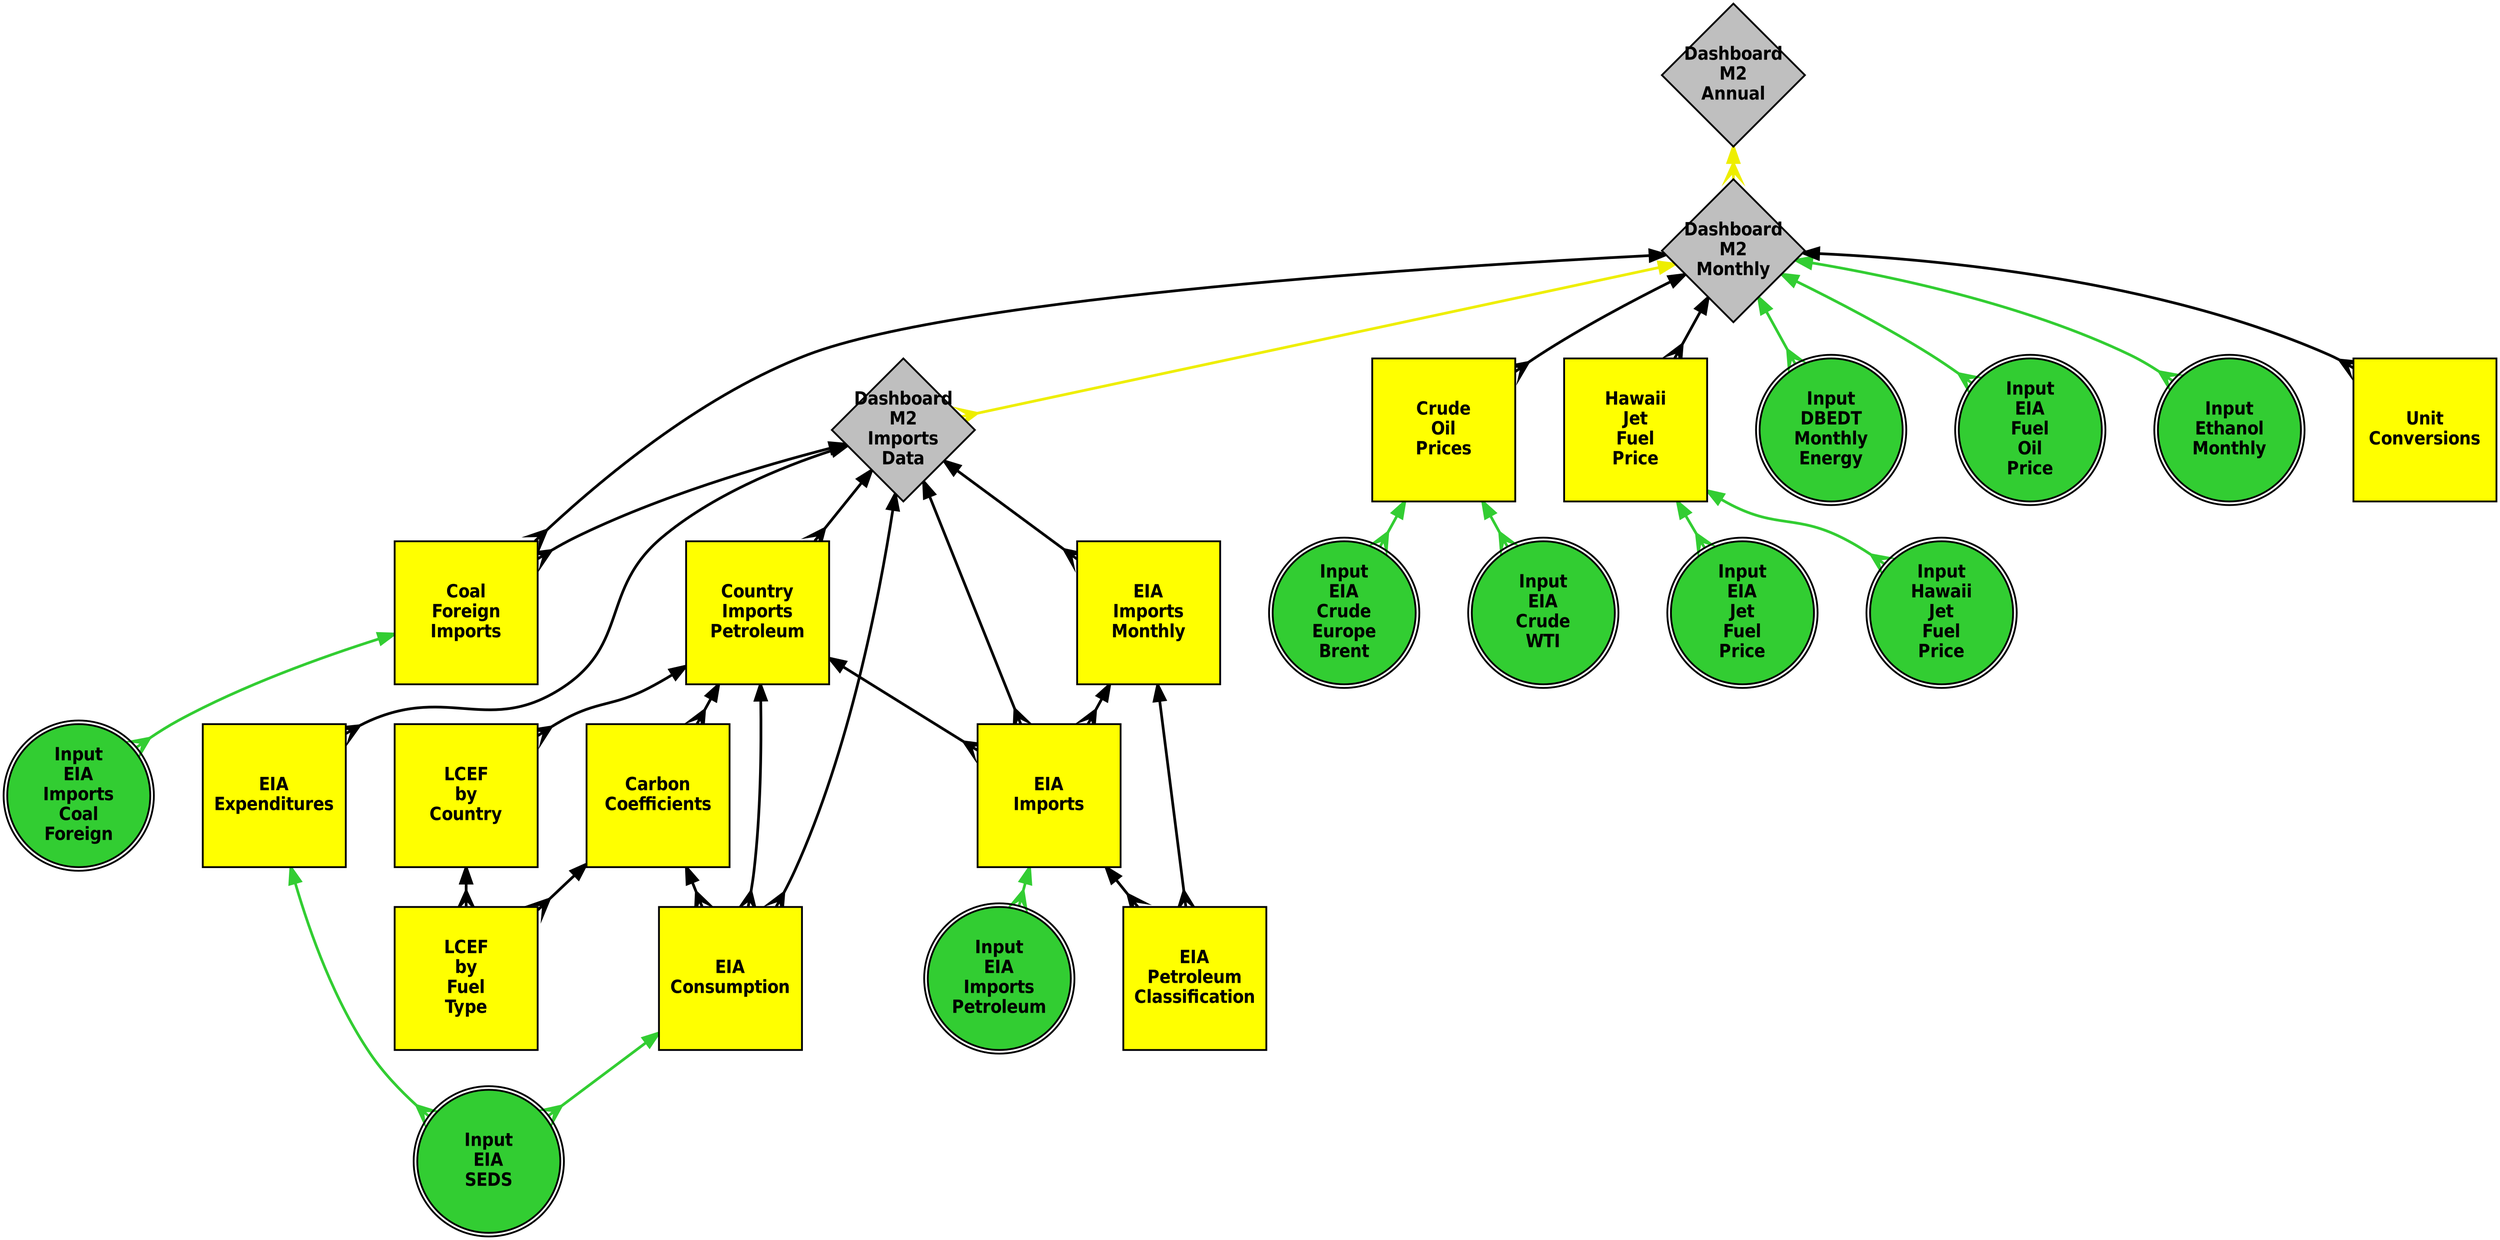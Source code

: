 digraph dependencies {
layers="one:two:three";
outputorder="edgesfirst";
nodesep=0.75;
Dashboard_M2_Annual [layer="two"] [style="filled"] [height="2.2"] [shape="diamond"] [fontsize="20"] [fillcolor="grey75"] [fontname="Helvetica-Narrow-Bold"] [fixedsize="true"] [label="Dashboard\nM2\nAnnual"] [width="2.2"] [penwidth="2"];
Dashboard_M2_Annual -> Dashboard_M2_Monthly [layer="one"] [arrowhead="crow"] [color="yellow2"] [arrowsize="1.75"] [dir="both"] [penwidth="3"];
Dashboard_M2_Monthly [layer="two"] [style="filled"] [height="2.2"] [shape="diamond"] [fontsize="20"] [fillcolor="grey75"] [fontname="Helvetica-Narrow-Bold"] [fixedsize="true"] [label="Dashboard\nM2\nMonthly"] [width="2.2"] [penwidth="2"];
Dashboard_M2_Monthly -> Coal_Foreign_Imports [layer="one"] [arrowhead="crow"] [color="black"] [arrowsize="1.75"] [dir="both"] [penwidth="3"];
Dashboard_M2_Monthly -> Crude_Oil_Prices [layer="one"] [arrowhead="crow"] [color="black"] [arrowsize="1.75"] [dir="both"] [penwidth="3"];
Dashboard_M2_Monthly -> Dashboard_M2_Imports_Data [layer="one"] [arrowhead="crow"] [color="yellow2"] [arrowsize="1.75"] [dir="both"] [penwidth="3"];
Dashboard_M2_Monthly -> Hawaii_Jet_Fuel_Price [layer="one"] [arrowhead="crow"] [color="black"] [arrowsize="1.75"] [dir="both"] [penwidth="3"];
Dashboard_M2_Monthly -> Input_DBEDT_Monthly_Energy [layer="one"] [arrowhead="crow"] [color="limegreen"] [arrowsize="1.75"] [dir="both"] [penwidth="3"];
Dashboard_M2_Monthly -> Input_EIA_Fuel_Oil_Price [layer="one"] [arrowhead="crow"] [color="limegreen"] [arrowsize="1.75"] [dir="both"] [penwidth="3"];
Dashboard_M2_Monthly -> Input_Ethanol_Monthly [layer="one"] [arrowhead="crow"] [color="limegreen"] [arrowsize="1.75"] [dir="both"] [penwidth="3"];
Dashboard_M2_Monthly -> Unit_Conversions [layer="one"] [arrowhead="crow"] [color="black"] [arrowsize="1.75"] [dir="both"] [penwidth="3"];
Coal_Foreign_Imports [layer="two"] [style="filled"] [height="2.2"] [shape="box"] [fontsize="20"] [fillcolor="yellow"] [fontname="Helvetica-Narrow-Bold"] [fixedsize="true"] [label="Coal\nForeign\nImports"] [width="2.2"] [penwidth="2"];
Coal_Foreign_Imports -> Input_EIA_Imports_Coal_Foreign [layer="one"] [arrowhead="crow"] [color="limegreen"] [arrowsize="1.75"] [dir="both"] [penwidth="3"];
Crude_Oil_Prices [layer="two"] [style="filled"] [height="2.2"] [shape="box"] [fontsize="20"] [fillcolor="yellow"] [fontname="Helvetica-Narrow-Bold"] [fixedsize="true"] [label="Crude\nOil\nPrices"] [width="2.2"] [penwidth="2"];
Crude_Oil_Prices -> Input_EIA_Crude_Europe_Brent [layer="one"] [arrowhead="crow"] [color="limegreen"] [arrowsize="1.75"] [dir="both"] [penwidth="3"];
Crude_Oil_Prices -> Input_EIA_Crude_WTI [layer="one"] [arrowhead="crow"] [color="limegreen"] [arrowsize="1.75"] [dir="both"] [penwidth="3"];
Dashboard_M2_Imports_Data [layer="two"] [style="filled"] [height="2.2"] [shape="diamond"] [fontsize="20"] [fillcolor="grey75"] [fontname="Helvetica-Narrow-Bold"] [fixedsize="true"] [label="Dashboard\nM2\nImports\nData"] [width="2.2"] [penwidth="2"];
Dashboard_M2_Imports_Data -> Coal_Foreign_Imports [layer="one"] [arrowhead="crow"] [color="black"] [arrowsize="1.75"] [dir="both"] [penwidth="3"];
Dashboard_M2_Imports_Data -> Country_Imports_Petroleum [layer="one"] [arrowhead="crow"] [color="black"] [arrowsize="1.75"] [dir="both"] [penwidth="3"];
Dashboard_M2_Imports_Data -> EIA_Consumption [layer="one"] [arrowhead="crow"] [color="black"] [arrowsize="1.75"] [dir="both"] [penwidth="3"];
Dashboard_M2_Imports_Data -> EIA_Expenditures [layer="one"] [arrowhead="crow"] [color="black"] [arrowsize="1.75"] [dir="both"] [penwidth="3"];
Dashboard_M2_Imports_Data -> EIA_Imports [layer="one"] [arrowhead="crow"] [color="black"] [arrowsize="1.75"] [dir="both"] [penwidth="3"];
Dashboard_M2_Imports_Data -> EIA_Imports_Monthly [layer="one"] [arrowhead="crow"] [color="black"] [arrowsize="1.75"] [dir="both"] [penwidth="3"];
Hawaii_Jet_Fuel_Price [layer="two"] [style="filled"] [height="2.2"] [shape="box"] [fontsize="20"] [fillcolor="yellow"] [fontname="Helvetica-Narrow-Bold"] [fixedsize="true"] [label="Hawaii\nJet\nFuel\nPrice"] [width="2.2"] [penwidth="2"];
Hawaii_Jet_Fuel_Price -> Input_EIA_Jet_Fuel_Price [layer="one"] [arrowhead="crow"] [color="limegreen"] [arrowsize="1.75"] [dir="both"] [penwidth="3"];
Hawaii_Jet_Fuel_Price -> Input_Hawaii_Jet_Fuel_Price [layer="one"] [arrowhead="crow"] [color="limegreen"] [arrowsize="1.75"] [dir="both"] [penwidth="3"];
Input_DBEDT_Monthly_Energy [layer="two"] [style="filled"] [height="2.2"] [shape="doublecircle"] [fontsize="20"] [fillcolor="limegreen"] [fontname="Helvetica-Narrow-Bold"] [fixedsize="true"] [label="Input\nDBEDT\nMonthly\nEnergy"] [width="2.2"] [penwidth="2"];
Input_EIA_Fuel_Oil_Price [layer="two"] [style="filled"] [height="2.2"] [shape="doublecircle"] [fontsize="20"] [fillcolor="limegreen"] [fontname="Helvetica-Narrow-Bold"] [fixedsize="true"] [label="Input\nEIA\nFuel\nOil\nPrice"] [width="2.2"] [penwidth="2"];
Input_Ethanol_Monthly [layer="two"] [style="filled"] [height="2.2"] [shape="doublecircle"] [fontsize="20"] [fillcolor="limegreen"] [fontname="Helvetica-Narrow-Bold"] [fixedsize="true"] [label="Input\nEthanol\nMonthly"] [width="2.2"] [penwidth="2"];
Unit_Conversions [layer="two"] [style="filled"] [height="2.2"] [shape="box"] [fontsize="20"] [fillcolor="yellow"] [fontname="Helvetica-Narrow-Bold"] [fixedsize="true"] [label="Unit\nConversions"] [width="2.2"] [penwidth="2"];
Input_EIA_Imports_Coal_Foreign [layer="two"] [style="filled"] [height="2.2"] [shape="doublecircle"] [fontsize="20"] [fillcolor="limegreen"] [fontname="Helvetica-Narrow-Bold"] [fixedsize="true"] [label="Input\nEIA\nImports\nCoal\nForeign"] [width="2.2"] [penwidth="2"];
Input_EIA_Crude_Europe_Brent [layer="two"] [style="filled"] [height="2.2"] [shape="doublecircle"] [fontsize="20"] [fillcolor="limegreen"] [fontname="Helvetica-Narrow-Bold"] [fixedsize="true"] [label="Input\nEIA\nCrude\nEurope\nBrent"] [width="2.2"] [penwidth="2"];
Input_EIA_Crude_WTI [layer="two"] [style="filled"] [height="2.2"] [shape="doublecircle"] [fontsize="20"] [fillcolor="limegreen"] [fontname="Helvetica-Narrow-Bold"] [fixedsize="true"] [label="Input\nEIA\nCrude\nWTI"] [width="2.2"] [penwidth="2"];
Country_Imports_Petroleum [layer="two"] [style="filled"] [height="2.2"] [shape="box"] [fontsize="20"] [fillcolor="yellow"] [fontname="Helvetica-Narrow-Bold"] [fixedsize="true"] [label="Country\nImports\nPetroleum"] [width="2.2"] [penwidth="2"];
Country_Imports_Petroleum -> Carbon_Coefficients [layer="one"] [arrowhead="crow"] [color="black"] [arrowsize="1.75"] [dir="both"] [penwidth="3"];
Country_Imports_Petroleum -> EIA_Consumption [layer="one"] [arrowhead="crow"] [color="black"] [arrowsize="1.75"] [dir="both"] [penwidth="3"];
Country_Imports_Petroleum -> EIA_Imports [layer="one"] [arrowhead="crow"] [color="black"] [arrowsize="1.75"] [dir="both"] [penwidth="3"];
Country_Imports_Petroleum -> LCEF_by_Country [layer="one"] [arrowhead="crow"] [color="black"] [arrowsize="1.75"] [dir="both"] [penwidth="3"];
EIA_Consumption [layer="two"] [style="filled"] [height="2.2"] [shape="box"] [fontsize="20"] [fillcolor="yellow"] [fontname="Helvetica-Narrow-Bold"] [fixedsize="true"] [label="EIA\nConsumption"] [width="2.2"] [penwidth="2"];
EIA_Consumption -> Input_EIA_SEDS [layer="one"] [arrowhead="crow"] [color="limegreen"] [arrowsize="1.75"] [dir="both"] [penwidth="3"];
EIA_Expenditures [layer="two"] [style="filled"] [height="2.2"] [shape="box"] [fontsize="20"] [fillcolor="yellow"] [fontname="Helvetica-Narrow-Bold"] [fixedsize="true"] [label="EIA\nExpenditures"] [width="2.2"] [penwidth="2"];
EIA_Expenditures -> Input_EIA_SEDS [layer="one"] [arrowhead="crow"] [color="limegreen"] [arrowsize="1.75"] [dir="both"] [penwidth="3"];
EIA_Imports [layer="two"] [style="filled"] [height="2.2"] [shape="box"] [fontsize="20"] [fillcolor="yellow"] [fontname="Helvetica-Narrow-Bold"] [fixedsize="true"] [label="EIA\nImports"] [width="2.2"] [penwidth="2"];
EIA_Imports -> EIA_Petroleum_Classification [layer="one"] [arrowhead="crow"] [color="black"] [arrowsize="1.75"] [dir="both"] [penwidth="3"];
EIA_Imports -> Input_EIA_Imports_Petroleum [layer="one"] [arrowhead="crow"] [color="limegreen"] [arrowsize="1.75"] [dir="both"] [penwidth="3"];
EIA_Imports_Monthly [layer="two"] [style="filled"] [height="2.2"] [shape="box"] [fontsize="20"] [fillcolor="yellow"] [fontname="Helvetica-Narrow-Bold"] [fixedsize="true"] [label="EIA\nImports\nMonthly"] [width="2.2"] [penwidth="2"];
EIA_Imports_Monthly -> EIA_Imports [layer="one"] [arrowhead="crow"] [color="black"] [arrowsize="1.75"] [dir="both"] [penwidth="3"];
EIA_Imports_Monthly -> EIA_Petroleum_Classification [layer="one"] [arrowhead="crow"] [color="black"] [arrowsize="1.75"] [dir="both"] [penwidth="3"];
Input_EIA_Jet_Fuel_Price [layer="two"] [style="filled"] [height="2.2"] [shape="doublecircle"] [fontsize="20"] [fillcolor="limegreen"] [fontname="Helvetica-Narrow-Bold"] [fixedsize="true"] [label="Input\nEIA\nJet\nFuel\nPrice"] [width="2.2"] [penwidth="2"];
Input_Hawaii_Jet_Fuel_Price [layer="two"] [style="filled"] [height="2.2"] [shape="doublecircle"] [fontsize="20"] [fillcolor="limegreen"] [fontname="Helvetica-Narrow-Bold"] [fixedsize="true"] [label="Input\nHawaii\nJet\nFuel\nPrice"] [width="2.2"] [penwidth="2"];
Carbon_Coefficients [layer="two"] [style="filled"] [height="2.2"] [shape="box"] [fontsize="20"] [fillcolor="yellow"] [fontname="Helvetica-Narrow-Bold"] [fixedsize="true"] [label="Carbon\nCoefficients"] [width="2.2"] [penwidth="2"];
Carbon_Coefficients -> EIA_Consumption [layer="one"] [arrowhead="crow"] [color="black"] [arrowsize="1.75"] [dir="both"] [penwidth="3"];
Carbon_Coefficients -> LCEF_by_Fuel_Type [layer="one"] [arrowhead="crow"] [color="black"] [arrowsize="1.75"] [dir="both"] [penwidth="3"];
LCEF_by_Country [layer="two"] [style="filled"] [height="2.2"] [shape="box"] [fontsize="20"] [fillcolor="yellow"] [fontname="Helvetica-Narrow-Bold"] [fixedsize="true"] [label="LCEF\nby\nCountry"] [width="2.2"] [penwidth="2"];
LCEF_by_Country -> LCEF_by_Fuel_Type [layer="one"] [arrowhead="crow"] [color="black"] [arrowsize="1.75"] [dir="both"] [penwidth="3"];
Input_EIA_SEDS [layer="two"] [style="filled"] [height="2.2"] [shape="doublecircle"] [fontsize="20"] [fillcolor="limegreen"] [fontname="Helvetica-Narrow-Bold"] [fixedsize="true"] [label="Input\nEIA\nSEDS"] [width="2.2"] [penwidth="2"];
EIA_Petroleum_Classification [layer="two"] [style="filled"] [height="2.2"] [shape="box"] [fontsize="20"] [fillcolor="yellow"] [fontname="Helvetica-Narrow-Bold"] [fixedsize="true"] [label="EIA\nPetroleum\nClassification"] [width="2.2"] [penwidth="2"];
Input_EIA_Imports_Petroleum [layer="two"] [style="filled"] [height="2.2"] [shape="doublecircle"] [fontsize="20"] [fillcolor="limegreen"] [fontname="Helvetica-Narrow-Bold"] [fixedsize="true"] [label="Input\nEIA\nImports\nPetroleum"] [width="2.2"] [penwidth="2"];
LCEF_by_Fuel_Type [layer="two"] [style="filled"] [height="2.2"] [shape="box"] [fontsize="20"] [fillcolor="yellow"] [fontname="Helvetica-Narrow-Bold"] [fixedsize="true"] [label="LCEF\nby\nFuel\nType"] [width="2.2"] [penwidth="2"];
}